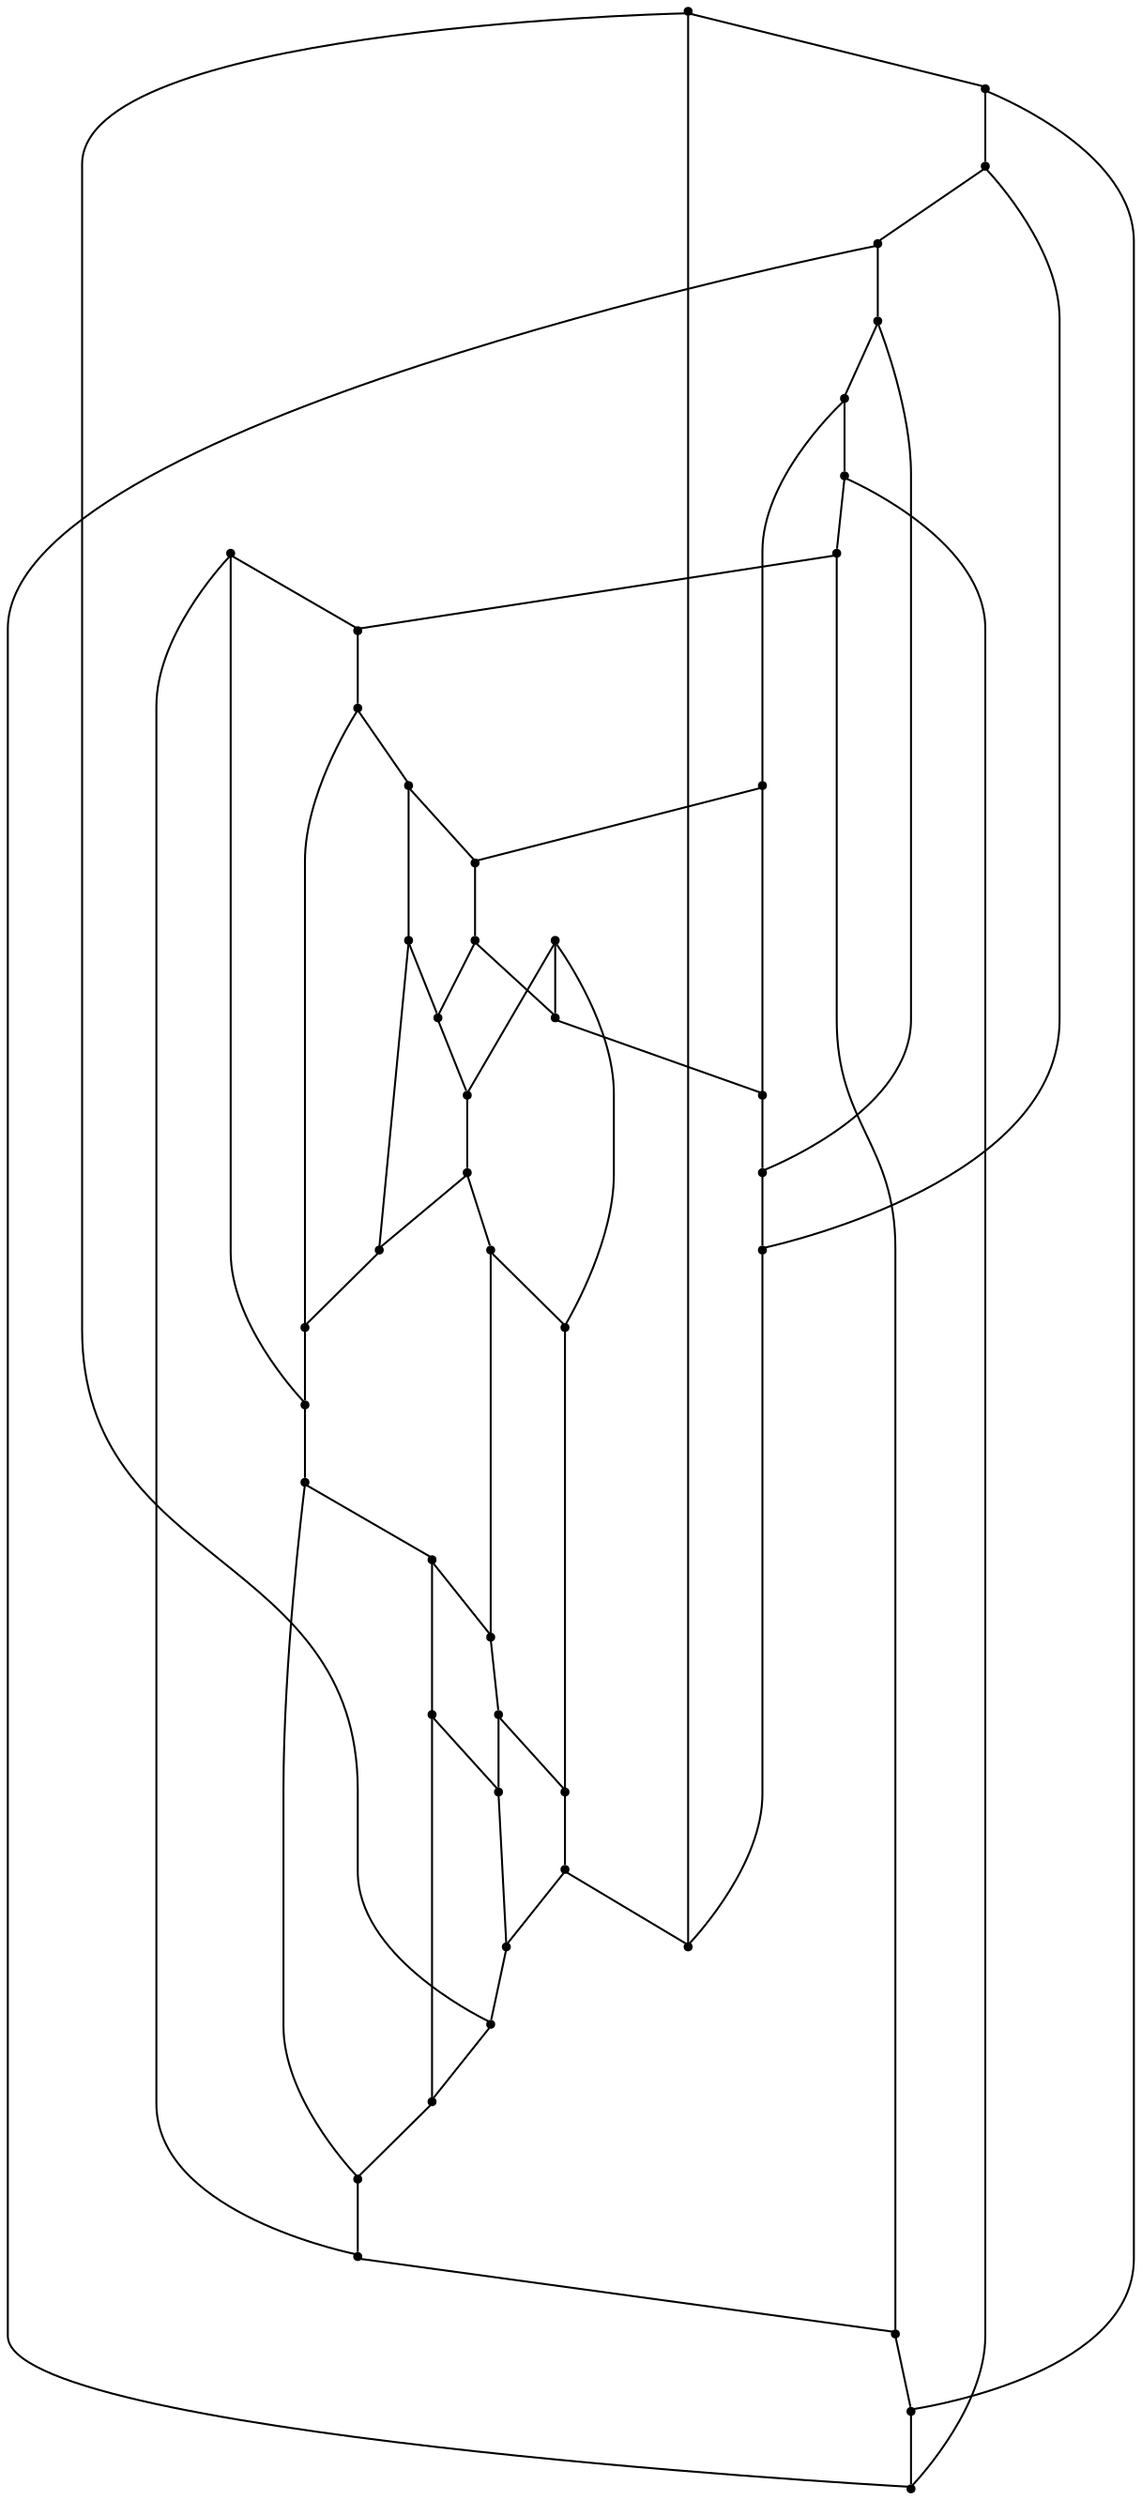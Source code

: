 graph {
  node [shape=point,comment="{\"directed\":false,\"doi\":\"10.1007/978-3-642-36763-2_12\",\"figure\":\"6 (4)\"}"]

  v0 [pos="1432.2408617503147,1655.8068685190035"]
  v1 [pos="1407.8066403512012,1520.9056184605915"]
  v2 [pos="1369.645761494601,1765.5665483398554"]
  v3 [pos="1325.61822633457,1710.399160359951"]
  v4 [pos="1362.3070966860932,1646.0594849554893"]
  v5 [pos="1333.3821550109867,1672.2013053330083"]
  v6 [pos="1340.745760489186,1560.0995267737594"]
  v7 [pos="1336.8971352094436,1613.145723134544"]
  v8 [pos="1284.3342920889559,1705.319186858294"]
  v9 [pos="1307.851180387006,1657.66136915993"]
  v10 [pos="1284.0465836492967,1669.2549868342878"]
  v11 [pos="1305.7038650755278,1631.2821086029699"]
  v12 [pos="1302.1471474298314,1433.4789234874886"]
  v13 [pos="1276.3577314785848,1499.1688411978557"]
  v14 [pos="1292.6027603333732,1537.4459277362027"]
  v15 [pos="1261.4928378456214,1555.723861635115"]
  v16 [pos="1240.6318763731222,1735.6658731452183"]
  v17 [pos="1265.4248107715282,1646.8428976525206"]
  v18 [pos="1276.9205507747429,1626.685536345049"]
  v19 [pos="1240.093997746656,1639.6084120566422"]
  v20 [pos="1251.3855042046903,1583.0491947656487"]
  v21 [pos="1257.7817679941281,1608.5908650591923"]
  v22 [pos="1241.0655386298047,1813.3034703722383"]
  v23 [pos="1196.5918708782456,1705.8109818094986"]
  v24 [pos="1214.8466596162625,1647.1263760456507"]
  v25 [pos="1239.5436487853437,1540.917234483843"]
  v26 [pos="1239.3810254390878,1511.5499412455933"]
  v27 [pos="1228.1729938755323,1583.182476666053"]
  v28 [pos="1217.761282265709,1555.9696955220243"]
  v29 [pos="1222.0644385257538,1608.7909150871842"]
  v30 [pos="1186.4511981788487,1538.0376841127102"]
  v31 [pos="1196.475056925301,1669.7425849317583"]
  v32 [pos="1203.1298892903196,1627.0980997848492"]
  v33 [pos="1202.2667639713413,1499.5854743140044"]
  v34 [pos="1175.743506988907,1434.1873015268495"]
  v35 [pos="1155.3621444147166,1711.3451057561388"]
  v36 [pos="1172.5411758998011,1658.415658235594"]
  v37 [pos="1174.3967108255479,1632.0113437336151"]
  v38 [pos="1111.9558355273161,1767.0000918335136"]
  v39 [pos="1147.1728246220764,1673.2389456244168"]
  v40 [pos="1117.9601745073107,1647.4221906452117"]
  v41 [pos="1143.0031518442088,1614.2292744622555"]
  v42 [pos="1138.5583682098425,1561.2289891377745"]
  v43 [pos="1071.0680411915714,1522.7809761928027"]
  v44 [pos="1048.143159771876,1657.944720375674"]
  v45 [pos="1239.9815102364132,1618.9967731268016"]

  v0 -- v1 [id="-1",pos="1432.2408617503147,1655.8068685190035 1435.614341822765,1651.759003092469 1438.6249097015361,1647.4250521363938 1441.2350271337755,1642.8492097923715 1465.6985156452827,1599.9506242284708 1450.7336048369223,1545.3583323875232 1407.8066403512012,1520.9056184605915"]
  v42 -- v43 [id="-2",pos="1138.5583682098425,1561.2289891377745 1071.0680411915714,1522.7809761928027 1071.0680411915714,1522.7809761928027 1071.0680411915714,1522.7809761928027"]
  v25 -- v26 [id="-3",pos="1239.5436487853437,1540.917234483843 1239.3810254390878,1511.5499412455933 1239.3810254390878,1511.5499412455933 1239.3810254390878,1511.5499412455933"]
  v45 -- v19 [id="-4",pos="1239.9815102364132,1618.9967731268016 1240.093997746656,1639.6084120566422 1240.093997746656,1639.6084120566422 1240.093997746656,1639.6084120566422"]
  v45 -- v29 [id="-5",pos="1239.9815102364132,1618.9967731268016 1222.0644385257538,1608.7909150871842 1222.0644385257538,1608.7909150871842 1222.0644385257538,1608.7909150871842"]
  v45 -- v21 [id="-6",pos="1239.9815102364132,1618.9967731268016 1257.7817679941281,1608.5908650591923 1257.7817679941281,1608.5908650591923 1257.7817679941281,1608.5908650591923"]
  v16 -- v22 [id="-7",pos="1240.6318763731222,1735.6658731452183 1241.0655386298047,1813.3034703722383 1241.0655386298047,1813.3034703722383 1241.0655386298047,1813.3034703722383"]
  v9 -- v5 [id="-8",pos="1307.851180387006,1657.66136915993 1333.3821550109867,1672.2013053330083 1333.3821550109867,1672.2013053330083 1333.3821550109867,1672.2013053330083"]
  v6 -- v1 [id="-9",pos="1340.745760489186,1560.0995267737594 1407.8066403512012,1520.9056184605915 1407.8066403512012,1520.9056184605915 1407.8066403512012,1520.9056184605915"]
  v44 -- v38 [id="-10",pos="1048.143159771876,1657.944720375674 1046.575524158261,1662.3691580418042 1045.3830165765414,1666.9199464408077 1044.5824338042648,1671.5456423200956 1036.8143059334614,1716.5029754066484 1066.9818910263004,1759.2391554487783 1111.9558355273161,1767.0000918335136"]
  v44 -- v43 [id="-11",pos="1048.143159771876,1657.944720375674 1016.1034974723723,1620.366409984054 1020.6067517073683,1563.9404745934646 1058.2088195897252,1531.914410925973 1062.2200682157238,1528.4972817447185 1066.5231608516115,1525.442608113227 1071.0680411915714,1522.7809761928027"]
  v43 -- v34 [id="-12",pos="1071.0680411915714,1522.7809761928027 1070.7969863751055,1473.4091252762182 1110.621509698803,1433.1567195803573 1160.0238864257392,1432.8858317484294 1165.294257126231,1432.8565809496768 1170.5564839345789,1433.2900014807612 1175.743506988907,1434.1873015268495"]
  v44 -- v40 [id="-13",pos="1048.143159771876,1657.944720375674 1071.297453997034,1653.6843415373314 1094.5851680802116,1650.1755174608566 1117.9601745073107,1647.4221906452117"]
  v38 -- v22 [id="-14",pos="1111.9558355273161,1767.0000918335136 1113.7779041462825,1771.9416327506385 1116.0295630758592,1776.7132010915325 1118.6898163441117,1781.2597926368019 1143.628577311226,1823.8834206924264 1198.4181386915986,1838.2273765138614 1241.0655386298047,1813.3034703722383"]
  v42 -- v30 [id="-15",pos="1138.5583682098425,1561.2289891377745 1153.8987887950427,1552.263555731354 1169.9103169922569,1544.5081515629045 1186.4511981788487,1538.0376841127102"]
  v41 -- v42 [id="-16",pos="1143.0031518442088,1614.2292744622555 1140.151389862251,1596.7042942764556 1138.6628390762558,1578.984669101564 1138.5583682098425,1561.2289891377745"]
  v39 -- v40 [id="-17",pos="1147.1728246220764,1673.2389456244168 1135.7606867616553,1666.7407535041004 1125.8161037152947,1657.9517787205907 1117.9601745073107,1647.4221906452117"]
  v35 -- v39 [id="-18",pos="1155.3621444147166,1711.3451057561388 1150.0375659321392,1699.350307018017 1147.2522275704832,1686.3773234163866 1147.1728246220764,1673.2389456244168"]
  v35 -- v38 [id="-19",pos="1155.3621444147166,1711.3451057561388 1141.5064571660691,1730.3678540154672 1127.0252172020898,1748.9292663075096 1111.9558355273161,1767.0000918335136"]
  v40 -- v41 [id="-20",pos="1117.9601745073107,1647.4221906452117 1123.5269065328655,1634.5104429548828 1132.112223081021,1623.1252690159847 1143.0031518442088,1614.2292744622555"]
  v36 -- v37 [id="-21",pos="1172.5411758998011,1658.415658235594 1172.4954937548043,1649.5798185853866 1173.1167200274347,1640.7533264730419 1174.3967108255479,1632.0113437336151"]
  v37 -- v32 [id="-22",pos="1174.3967108255479,1632.0113437336151 1183.532630831645,1628.393083516589 1193.3187897261364,1626.71777581237 1203.1298892903196,1627.0980997848492"]
  v34 -- v12 [id="-23",pos="1175.743506988907,1434.1873015268495 1204.9645554924464,1399.1344796640672 1257.0813932697206,1394.3962317982741 1292.1483566013858,1423.5969226610189 1295.7592820291675,1426.601488402473 1299.1032404925948,1429.906192774608 1302.1471474298314,1433.4789234874886"]
  v30 -- v33 [id="-24",pos="1186.4511981788487,1538.0376841127102 1188.561229734104,1524.1339528125047 1193.985952640393,1510.9484557990659 1202.2667639713413,1499.5854743140044"]
  v31 -- v36 [id="-25",pos="1196.475056925301,1669.7425849317583 1188.227711901133,1666.5783479823294 1180.2260833727555,1662.7902423664584 1172.5411758998011,1658.415658235594"]
  v23 -- v35 [id="-26",pos="1196.5918708782456,1705.8109818094986 1183.4992917731793,1710.939855016027 1169.3557688365577,1712.8401395158708 1155.3621444147166,1711.3451057561388"]
  v33 -- v26 [id="-27",pos="1202.2667639713413,1499.5854743140044 1215.3345296550303,1500.976222617313 1227.968633082037,1505.0476794489284 1239.3810254390878,1511.5499412455933"]
  v33 -- v34 [id="-28",pos="1202.2667639713413,1499.5854743140044 1192.7223768748831,1478.0765353380752 1183.878491751147,1456.2687930940174 1175.743506988907,1434.1873015268495"]
  v32 -- v29 [id="-29",pos="1203.1298892903196,1627.0980997848492 1207.8794326385223,1619.5705339032065 1214.375713603357,1613.2903874109843 1222.0644385257538,1608.7909150871842"]
  v24 -- v32 [id="-30",pos="1214.8466596162625,1647.1263760456507 1210.6439022765587,1640.6281839253343 1206.7368700203438,1633.9479373771283 1203.1298892903196,1627.0980997848492"]
  v24 -- v31 [id="-31",pos="1214.8466596162625,1647.1263760456507 1210.3728633661322,1655.8641619313432 1204.1141550049438,1663.5695853871412 1196.475056925301,1669.7425849317583"]
  v28 -- v25 [id="-32",pos="1217.761282265709,1555.9696955220243 1224.6330730073835,1550.4090550904275 1231.9133308394191,1545.3791894788078 1239.5436487853437,1540.917234483843"]
  v28 -- v30 [id="-33",pos="1217.761282265709,1555.9696955220243 1206.4699030559893,1551.6302123496632 1195.9081656830708,1545.583309183148 1186.4511981788487,1538.0376841127102"]
  v29 -- v27 [id="-34",pos="1222.0644385257538,1608.7909150871842 1222.0145571863702,1599.8923769857372 1224.1076647157631,1591.1075990559614 1228.1729938755323,1583.182476666053"]
  v27 -- v20 [id="-35",pos="1228.1729938755323,1583.182476666053 1235.903710741798,1582.7978286624536 1243.6509698889818,1582.7562416572703 1251.3855042046903,1583.0491947656487"]
  v27 -- v28 [id="-36",pos="1228.1729938755323,1583.182476666053 1222.8484153929548,1574.933942183847 1219.3000961360324,1565.6657630103352 1217.761282265709,1555.9696955220243"]
  v26 -- v13 [id="-37",pos="1239.3810254390878,1511.5499412455933 1250.7267396792074,1504.9184672248728 1263.3150337129025,1500.705334785385 1276.3577314785848,1499.1688411978557"]
  v25 -- v15 [id="-38",pos="1239.5436487853437,1540.917234483843 1247.2243570639112,1545.2957611136694 1254.5628946241043,1550.2424527149226 1261.4928378456214,1555.723861635115"]
  v19 -- v24 [id="-39",pos="1240.093997746656,1639.6084120566422 1232.405400072574,1644.1038147040942 1223.7450070187135,1646.683353621932 1214.8466596162625,1647.1263760456507"]
  v16 -- v23 [id="-40",pos="1240.6318763731222,1735.6658731452183 1225.2002187462433,1726.8758173539286 1210.4770797359158,1716.8949361099358 1196.5918708782456,1705.8109818094986"]
  v41 -- v37 [id="-41",pos="1143.0031518442088,1614.2292744622555 1154.3240526629513,1618.5120365205134 1164.9108579538765,1624.5088317969914 1174.3967108255479,1632.0113437336151"]
  v20 -- v21 [id="-42",pos="1251.3855042046903,1583.0491947656487 1255.5428338960269,1590.9326029729882 1257.7360858491313,1599.6965238114794 1257.7817679941281,1608.5908650591923"]
  v22 -- v2 [id="-43",pos="1241.0655386298047,1813.3034703722383 1245.6397338002762,1815.9111790810487 1250.439031239548,1818.1116022115732 1255.405023971148,1819.874407957279 1301.955256971182,1836.406196348036 1353.1046258113795,1812.0897529900765 1369.645761494601,1765.5665483398554"]
  v21 -- v18 [id="-44",pos="1257.7817679941281,1608.5908650591923 1265.5250824435545,1613.0070361952398 1272.0880415253203,1619.212148029792 1276.9205507747429,1626.685536345049"]
  v17 -- v19 [id="-45",pos="1265.4248107715282,1646.8428976525206 1256.5227731679493,1646.4999638314905 1247.8374394443972,1644.0163166626076 1240.093997746656,1639.6084120566422"]
  v13 -- v14 [id="-46",pos="1276.3577314785848,1499.1688411978557 1284.7680815939532,1510.4401277876968 1290.3387583172653,1523.5714472347502 1292.6027603333732,1537.4459277362027"]
  v18 -- v17 [id="-47",pos="1276.9205507747429,1626.685536345049 1273.3891555436826,1633.5728912661632 1269.553000598786,1640.2989216732867 1265.4248107715282,1646.8428976525206"]
  v18 -- v11 [id="-48",pos="1276.9205507747429,1626.685536345049 1286.7320320838705,1626.196475707641 1296.5349877559095,1627.7634282790889 1305.7038650755278,1631.2821086029699"]
  v10 -- v17 [id="-49",pos="1284.0465836492967,1669.2549868342878 1276.349460338126,1663.1654156548093 1270.0032051363864,1655.5308300029474 1265.4248107715282,1646.8428976525206"]
  v8 -- v16 [id="-50",pos="1284.3342920889559,1705.319186858294 1270.5784947673906,1716.5575345051916 1255.9679705156207,1726.7050181246893 1240.6318763731222,1735.6658731452183"]
  v8 -- v10 [id="-51",pos="1284.3342920889559,1705.319186858294 1282.3912103226583,1693.386959394026 1282.2953923416483,1681.2224424344452 1284.0465836492967,1669.2549868342878"]
  v31 -- v23 [id="-52",pos="1196.475056925301,1669.7425849317583 1198.3683846005297,1681.6891834406308 1198.4101220477692,1693.8537004002117 1196.5918708782456,1705.8109818094986"]
  v14 -- v6 [id="-53",pos="1292.6027603333732,1537.4459277362027 1309.2149005762274,1543.7330053959556 1325.3139756139926,1551.3092166276979 1340.745760489186,1560.0995267737594"]
  v14 -- v15 [id="-54",pos="1292.6027603333732,1537.4459277362027 1283.2335941663316,1545.0957110856777 1272.742734104731,1551.2592359150465 1261.4928378456214,1555.723861635115"]
  v12 -- v13 [id="-55",pos="1302.1471474298314,1433.4789234874886 1294.2706039948573,1455.6521099498773 1285.6686179174692,1477.5598136192382 1276.3577314785848,1499.1688411978557"]
  v12 -- v1 [id="-56",pos="1302.1471474298314,1433.4789234874886 1350.7365346738027,1424.5343471723525 1397.3785137087746,1456.6479088813307 1406.3308143966813,1505.2100849706994 1407.2855585022824,1510.3859502213113 1407.781826929824,1515.6409198059414 1407.8066403512012,1520.9056184605915"]
  v11 -- v9 [id="-57",pos="1305.7038650755278,1631.2821086029699 1307.0841275456673,1640.0112464264223 1307.8054982420092,1648.829344831299 1307.851180387006,1657.66136915993"]
  v9 -- v10 [id="-58",pos="1307.851180387006,1657.66136915993 1300.2250616354684,1662.1193816559326 1292.2692425004022,1665.9949853132903 1284.0465836492967,1669.2549868342878"]
  v3 -- v8 [id="-59",pos="1325.61822633457,1710.399160359951 1311.653996273437,1712.0441362576375 1297.4938038075827,1710.3021876032162 1284.3342920889559,1705.319186858294"]
  v5 -- v3 [id="-60",pos="1333.3821550109867,1672.2013053330083 1333.4615579593933,1685.339810302364 1330.8179742203736,1698.3419175253614 1325.61822633457,1710.399160359951"]
  v7 -- v4 [id="-61",pos="1336.8971352094436,1613.145723134544 1347.8926620873594,1621.9208991716855 1356.60739017162,1633.2101813616287 1362.3070966860932,1646.0594849554893"]
  v6 -- v7 [id="-62",pos="1340.745760489186,1560.0995267737594 1340.8501041072848,1577.8553339149346 1339.561714920398,1595.5914921499912 1336.8971352094436,1613.145723134544"]
  v4 -- v0 [id="-63",pos="1362.3070966860932,1646.0594849554893 1385.7201503593037,1648.5587113541428 1409.0410762526321,1651.805168483544 1432.2408617503147,1655.8068685190035"]
  v4 -- v5 [id="-64",pos="1362.3070966860932,1646.0594849554893 1354.5767615647715,1656.6808951034752 1344.7279964994211,1665.5782250197562 1333.3821550109867,1672.2013053330083"]
  v15 -- v20 [id="-65",pos="1261.4928378456214,1555.723861635115 1260.066893230485,1565.4407862147104 1256.6269895377332,1574.7464827170575 1251.3855042046903,1583.0491947656487"]
  v2 -- v3 [id="-66",pos="1369.645761494601,1765.5665483398554 1354.3809264083648,1747.6624523667424 1339.699397596962,1729.2635727738566 1325.61822633457,1710.399160359951"]
  v2 -- v0 [id="-67",pos="1369.645761494601,1765.5665483398554 1374.2741644471578,1764.715032152685 1378.8108213647768,1763.4731449795506 1383.2181939946054,1761.852014841717 1426.057357143146,1746.0994422942567 1448.0065462034238,1698.6208175325999 1432.2408617503147,1655.8068685190035"]
  v11 -- v7 [id="-68",pos="1305.7038650755278,1631.2821086029699 1315.1108239920516,1623.675311209923 1325.6308239177306,1617.5575702394715 1336.8971352094436,1613.145723134544"]
  v36 -- v39 [id="-69",pos="1172.5411758998011,1658.415658235594 1147.1728246220764,1673.2389456244168 1147.1728246220764,1673.2389456244168 1147.1728246220764,1673.2389456244168"]
}
